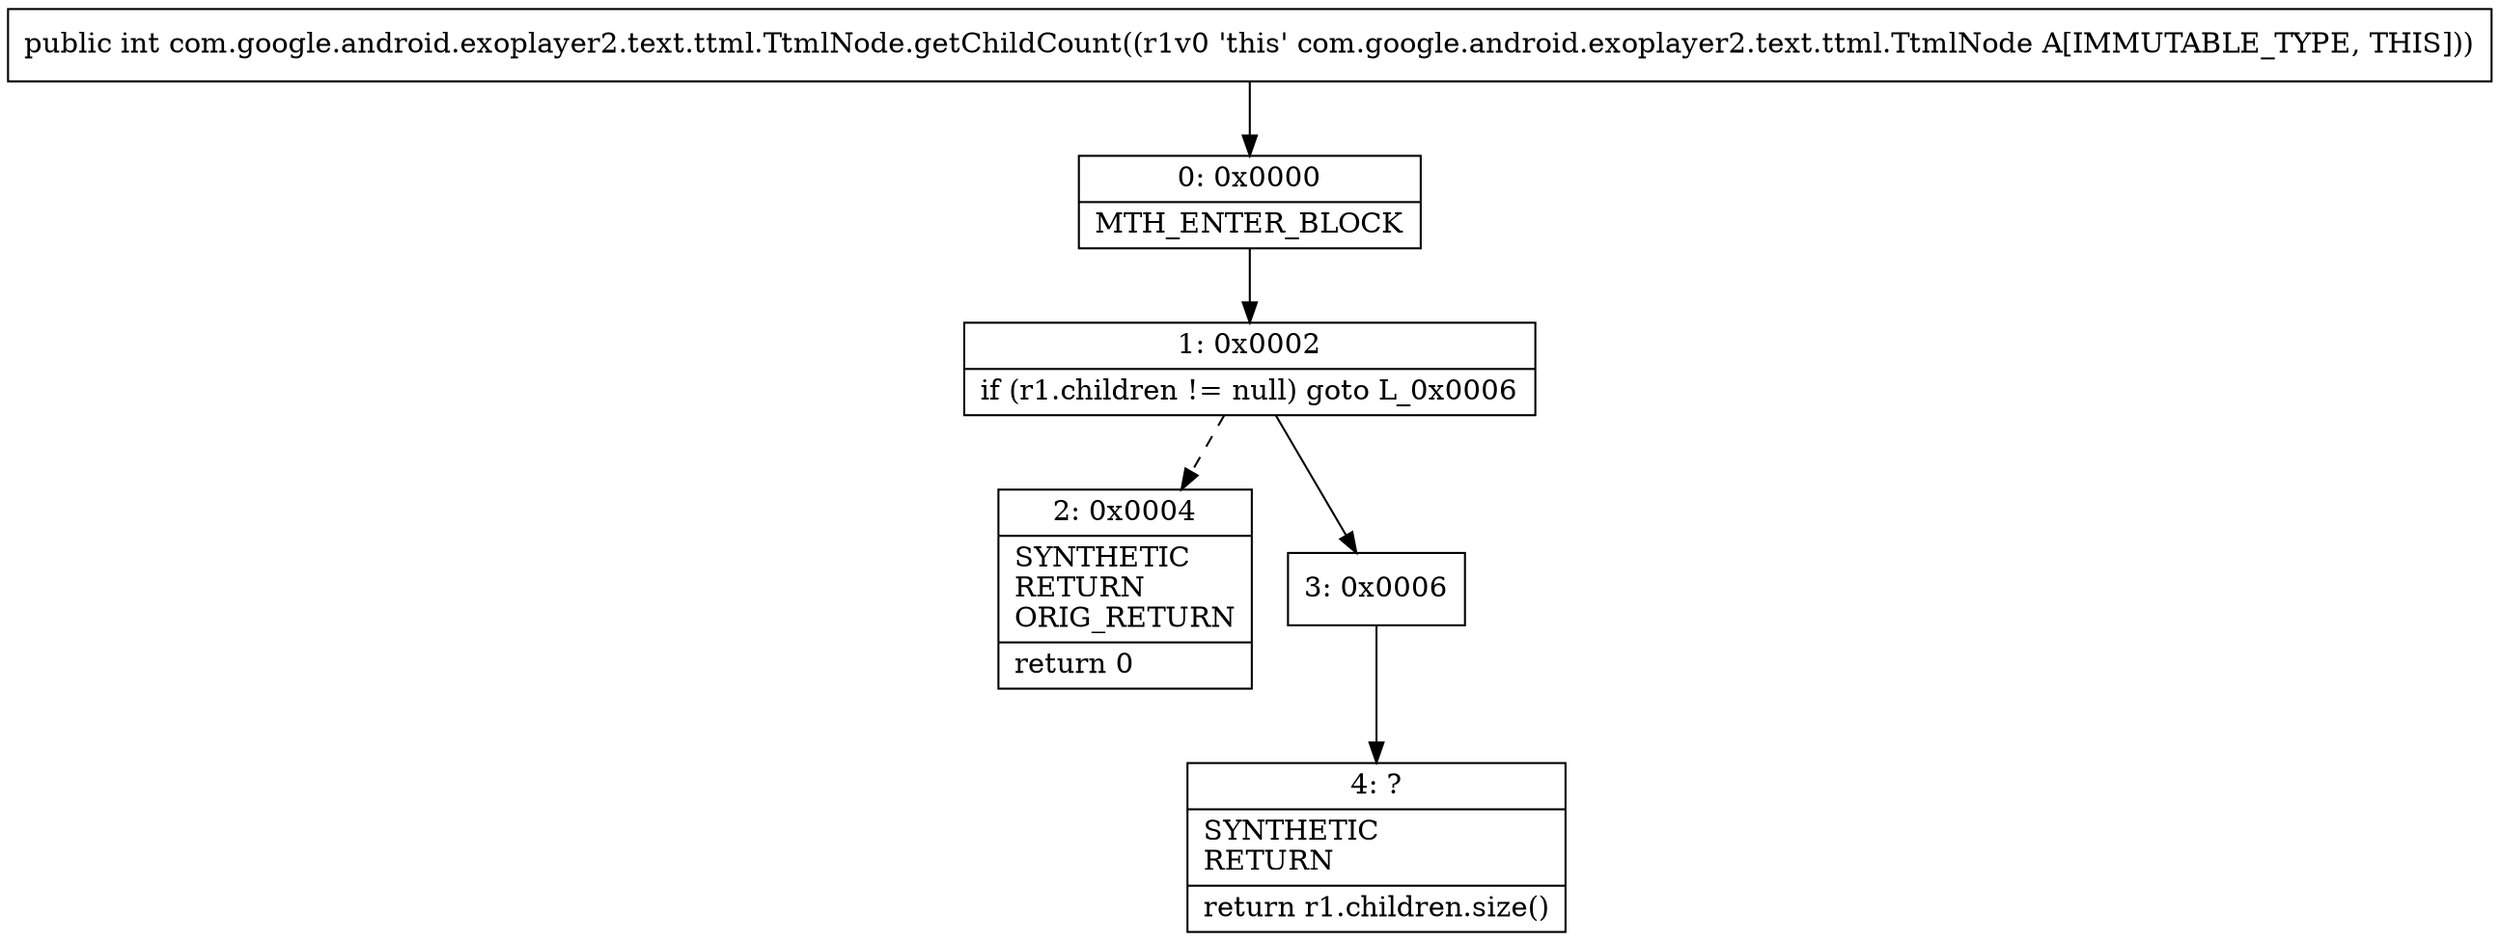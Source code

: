 digraph "CFG forcom.google.android.exoplayer2.text.ttml.TtmlNode.getChildCount()I" {
Node_0 [shape=record,label="{0\:\ 0x0000|MTH_ENTER_BLOCK\l}"];
Node_1 [shape=record,label="{1\:\ 0x0002|if (r1.children != null) goto L_0x0006\l}"];
Node_2 [shape=record,label="{2\:\ 0x0004|SYNTHETIC\lRETURN\lORIG_RETURN\l|return 0\l}"];
Node_3 [shape=record,label="{3\:\ 0x0006}"];
Node_4 [shape=record,label="{4\:\ ?|SYNTHETIC\lRETURN\l|return r1.children.size()\l}"];
MethodNode[shape=record,label="{public int com.google.android.exoplayer2.text.ttml.TtmlNode.getChildCount((r1v0 'this' com.google.android.exoplayer2.text.ttml.TtmlNode A[IMMUTABLE_TYPE, THIS])) }"];
MethodNode -> Node_0;
Node_0 -> Node_1;
Node_1 -> Node_2[style=dashed];
Node_1 -> Node_3;
Node_3 -> Node_4;
}

